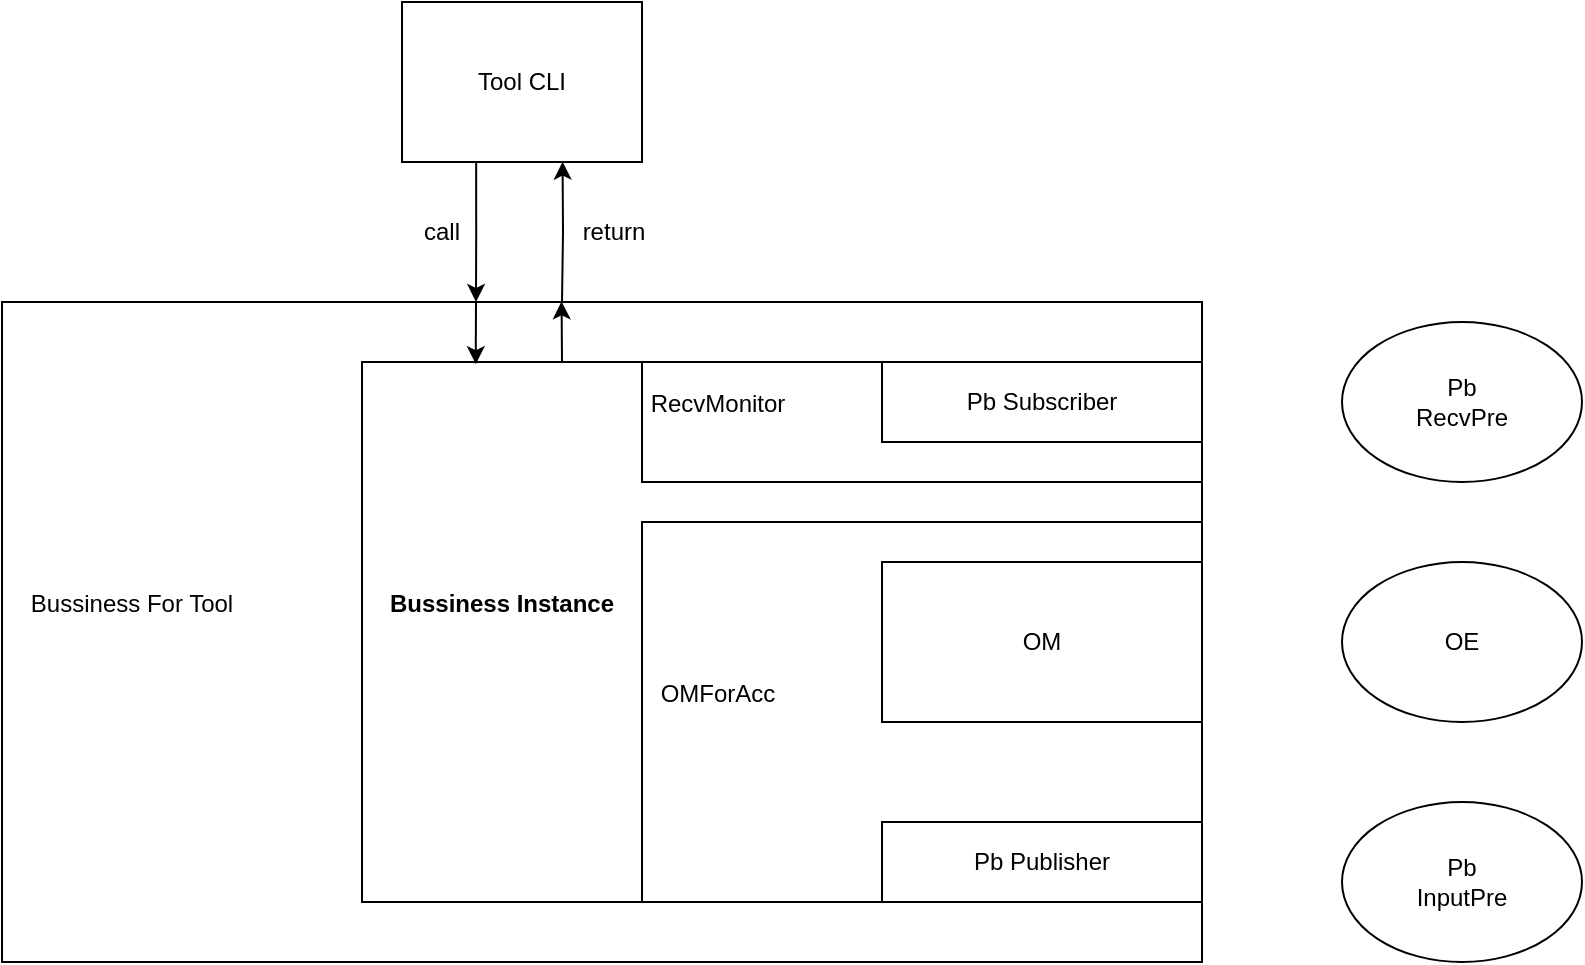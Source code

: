 <mxfile version="19.0.3" type="github">
  <diagram id="IZsKvIqk12wmEqSozRZt" name="Page-1">
    <mxGraphModel dx="2249" dy="796" grid="1" gridSize="10" guides="1" tooltips="1" connect="1" arrows="1" fold="1" page="1" pageScale="1" pageWidth="827" pageHeight="1169" math="0" shadow="0">
      <root>
        <mxCell id="0" />
        <mxCell id="1" parent="0" />
        <mxCell id="U2UJWb5Qbfnu8M9l6cdq-6" value="" style="rounded=0;whiteSpace=wrap;html=1;" vertex="1" parent="1">
          <mxGeometry x="-110" y="390" width="600" height="330" as="geometry" />
        </mxCell>
        <mxCell id="U2UJWb5Qbfnu8M9l6cdq-7" style="edgeStyle=orthogonalEdgeStyle;rounded=0;orthogonalLoop=1;jettySize=auto;html=1;exitX=0.309;exitY=0.998;exitDx=0;exitDy=0;exitPerimeter=0;" edge="1" parent="1" source="U2UJWb5Qbfnu8M9l6cdq-5">
          <mxGeometry relative="1" as="geometry">
            <mxPoint x="127" y="390" as="targetPoint" />
          </mxGeometry>
        </mxCell>
        <mxCell id="U2UJWb5Qbfnu8M9l6cdq-5" value="Tool CLI" style="rounded=0;whiteSpace=wrap;html=1;" vertex="1" parent="1">
          <mxGeometry x="90" y="240" width="120" height="80" as="geometry" />
        </mxCell>
        <mxCell id="U2UJWb5Qbfnu8M9l6cdq-8" style="edgeStyle=orthogonalEdgeStyle;rounded=0;orthogonalLoop=1;jettySize=auto;html=1;entryX=0.669;entryY=0.998;entryDx=0;entryDy=0;entryPerimeter=0;" edge="1" parent="1" target="U2UJWb5Qbfnu8M9l6cdq-5">
          <mxGeometry relative="1" as="geometry">
            <mxPoint x="170" y="390" as="sourcePoint" />
          </mxGeometry>
        </mxCell>
        <mxCell id="U2UJWb5Qbfnu8M9l6cdq-12" value="call" style="text;html=1;strokeColor=none;fillColor=none;align=center;verticalAlign=middle;whiteSpace=wrap;rounded=0;" vertex="1" parent="1">
          <mxGeometry x="80" y="340" width="60" height="30" as="geometry" />
        </mxCell>
        <mxCell id="U2UJWb5Qbfnu8M9l6cdq-15" value="return" style="text;html=1;strokeColor=none;fillColor=none;align=center;verticalAlign=middle;whiteSpace=wrap;rounded=0;" vertex="1" parent="1">
          <mxGeometry x="166" y="340" width="60" height="30" as="geometry" />
        </mxCell>
        <mxCell id="U2UJWb5Qbfnu8M9l6cdq-18" value="&lt;span style=&quot;font-size: 12px;&quot;&gt;Bussiness For Tool&lt;/span&gt;" style="text;html=1;strokeColor=none;fillColor=none;align=center;verticalAlign=middle;whiteSpace=wrap;rounded=0;fontSize=14;" vertex="1" parent="1">
          <mxGeometry x="-110" y="525" width="130" height="30" as="geometry" />
        </mxCell>
        <mxCell id="U2UJWb5Qbfnu8M9l6cdq-20" value="" style="rounded=0;whiteSpace=wrap;html=1;" vertex="1" parent="1">
          <mxGeometry x="70" y="420" width="420" height="270" as="geometry" />
        </mxCell>
        <mxCell id="U2UJWb5Qbfnu8M9l6cdq-21" value="&lt;span style=&quot;font-size: 12px;&quot;&gt;&lt;b&gt;Bussiness Instance&lt;/b&gt;&lt;/span&gt;" style="text;html=1;strokeColor=none;fillColor=none;align=center;verticalAlign=middle;whiteSpace=wrap;rounded=0;fontSize=14;" vertex="1" parent="1">
          <mxGeometry x="80" y="525" width="120" height="30" as="geometry" />
        </mxCell>
        <mxCell id="U2UJWb5Qbfnu8M9l6cdq-22" value="" style="rounded=0;whiteSpace=wrap;html=1;fontSize=14;" vertex="1" parent="1">
          <mxGeometry x="210" y="500" width="280" height="190" as="geometry" />
        </mxCell>
        <mxCell id="U2UJWb5Qbfnu8M9l6cdq-23" value="&lt;font style=&quot;font-size: 12px;&quot;&gt;OMForAcc&lt;/font&gt;" style="text;html=1;strokeColor=none;fillColor=none;align=center;verticalAlign=middle;whiteSpace=wrap;rounded=0;fontSize=14;" vertex="1" parent="1">
          <mxGeometry x="210" y="570" width="76" height="30" as="geometry" />
        </mxCell>
        <mxCell id="U2UJWb5Qbfnu8M9l6cdq-24" value="" style="rounded=0;whiteSpace=wrap;html=1;fontSize=12;" vertex="1" parent="1">
          <mxGeometry x="330" y="520" width="160" height="80" as="geometry" />
        </mxCell>
        <mxCell id="U2UJWb5Qbfnu8M9l6cdq-25" value="OM" style="text;html=1;strokeColor=none;fillColor=none;align=center;verticalAlign=middle;whiteSpace=wrap;rounded=0;fontSize=12;" vertex="1" parent="1">
          <mxGeometry x="380" y="545" width="60" height="30" as="geometry" />
        </mxCell>
        <mxCell id="U2UJWb5Qbfnu8M9l6cdq-26" value="" style="rounded=0;whiteSpace=wrap;html=1;fontSize=12;" vertex="1" parent="1">
          <mxGeometry x="210" y="420" width="280" height="60" as="geometry" />
        </mxCell>
        <mxCell id="U2UJWb5Qbfnu8M9l6cdq-27" value="&lt;font style=&quot;font-size: 12px;&quot;&gt;RecvMonitor&lt;br&gt;&lt;/font&gt;" style="text;html=1;strokeColor=none;fillColor=none;align=center;verticalAlign=middle;whiteSpace=wrap;rounded=0;fontSize=14;" vertex="1" parent="1">
          <mxGeometry x="210" y="425" width="76" height="30" as="geometry" />
        </mxCell>
        <mxCell id="U2UJWb5Qbfnu8M9l6cdq-28" value="&lt;span style=&quot;&quot;&gt;Pb Publisher&lt;/span&gt;" style="rounded=0;whiteSpace=wrap;html=1;fontSize=12;" vertex="1" parent="1">
          <mxGeometry x="330" y="650" width="160" height="40" as="geometry" />
        </mxCell>
        <mxCell id="U2UJWb5Qbfnu8M9l6cdq-30" value="&lt;span style=&quot;&quot;&gt;Pb Subscriber&lt;/span&gt;" style="rounded=0;whiteSpace=wrap;html=1;fontSize=12;" vertex="1" parent="1">
          <mxGeometry x="330" y="420" width="160" height="40" as="geometry" />
        </mxCell>
        <mxCell id="U2UJWb5Qbfnu8M9l6cdq-32" style="edgeStyle=orthogonalEdgeStyle;rounded=0;orthogonalLoop=1;jettySize=auto;html=1;entryX=0.133;entryY=0.004;entryDx=0;entryDy=0;entryPerimeter=0;" edge="1" parent="1">
          <mxGeometry relative="1" as="geometry">
            <mxPoint x="127" y="390" as="sourcePoint" />
            <mxPoint x="126.86" y="421.08" as="targetPoint" />
          </mxGeometry>
        </mxCell>
        <mxCell id="U2UJWb5Qbfnu8M9l6cdq-33" style="edgeStyle=orthogonalEdgeStyle;rounded=0;orthogonalLoop=1;jettySize=auto;html=1;entryX=0.468;entryY=-0.001;entryDx=0;entryDy=0;entryPerimeter=0;" edge="1" parent="1">
          <mxGeometry relative="1" as="geometry">
            <mxPoint x="170" y="420" as="sourcePoint" />
            <mxPoint x="169.8" y="389.67" as="targetPoint" />
          </mxGeometry>
        </mxCell>
        <mxCell id="U2UJWb5Qbfnu8M9l6cdq-34" value="Pb&lt;br&gt;RecvPre" style="ellipse;whiteSpace=wrap;html=1;fontSize=12;" vertex="1" parent="1">
          <mxGeometry x="560" y="400" width="120" height="80" as="geometry" />
        </mxCell>
        <mxCell id="U2UJWb5Qbfnu8M9l6cdq-35" value="Pb&lt;br&gt;InputPre" style="ellipse;whiteSpace=wrap;html=1;fontSize=12;" vertex="1" parent="1">
          <mxGeometry x="560" y="640" width="120" height="80" as="geometry" />
        </mxCell>
        <mxCell id="U2UJWb5Qbfnu8M9l6cdq-36" value="OE" style="ellipse;whiteSpace=wrap;html=1;fontSize=12;" vertex="1" parent="1">
          <mxGeometry x="560" y="520" width="120" height="80" as="geometry" />
        </mxCell>
      </root>
    </mxGraphModel>
  </diagram>
</mxfile>
